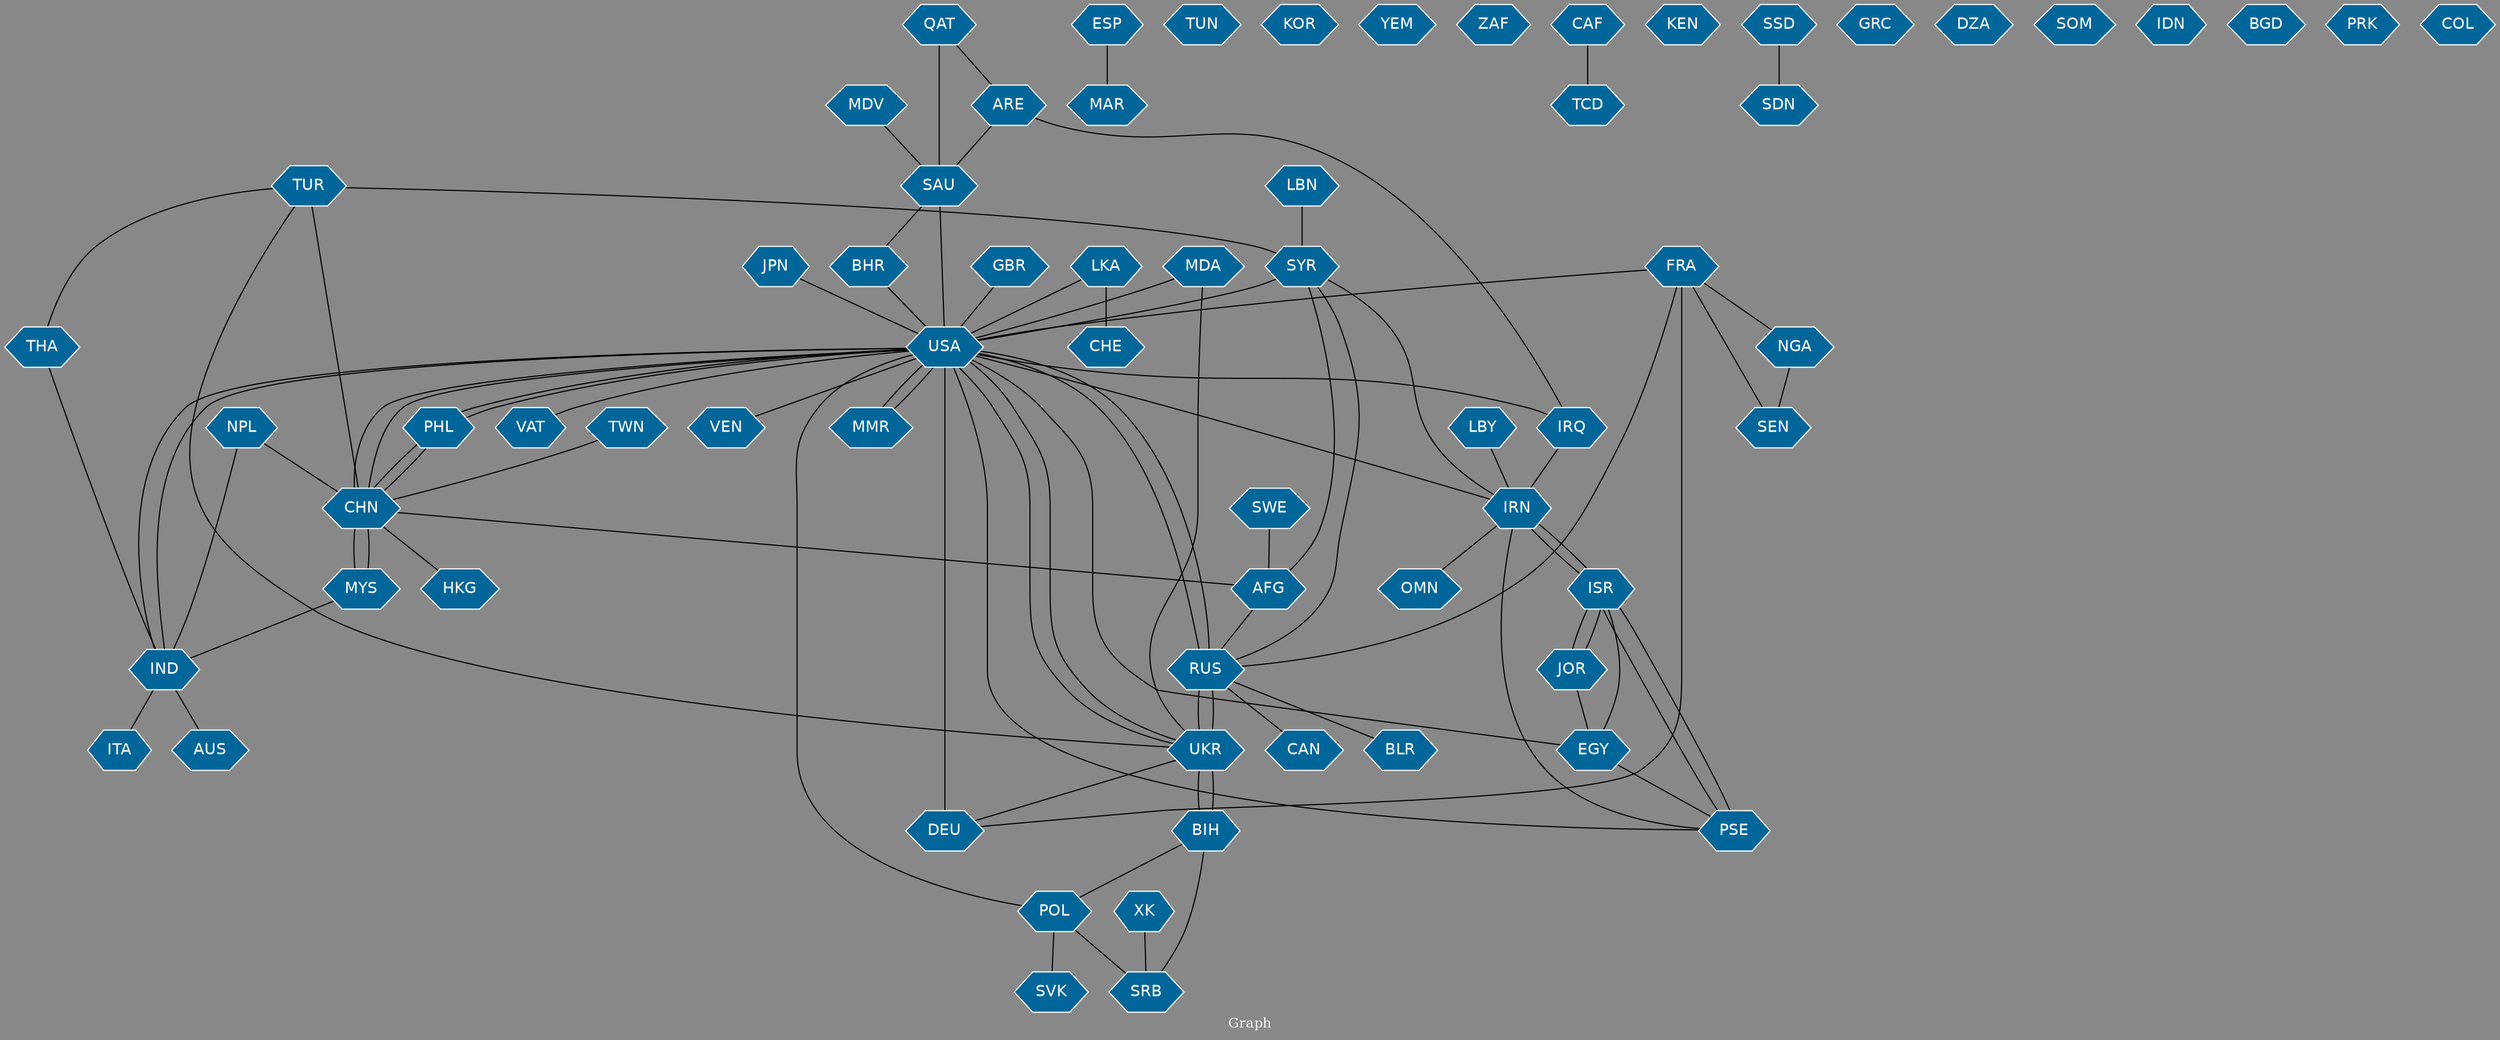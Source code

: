// Countries together in item graph
graph {
	graph [bgcolor="#888888" fontcolor=white fontsize=12 label="Graph" outputorder=edgesfirst overlap=prism]
	node [color=white fillcolor="#006699" fontcolor=white fontname=Helvetica shape=hexagon style=filled]
	edge [arrowhead=open color=black fontcolor=white fontname=Courier fontsize=12]
		SYR [label=SYR]
		PHL [label=PHL]
		LKA [label=LKA]
		USA [label=USA]
		ITA [label=ITA]
		IND [label=IND]
		TUR [label=TUR]
		AUS [label=AUS]
		RUS [label=RUS]
		UKR [label=UKR]
		THA [label=THA]
		JPN [label=JPN]
		IRQ [label=IRQ]
		ARE [label=ARE]
		SWE [label=SWE]
		AFG [label=AFG]
		LBY [label=LBY]
		IRN [label=IRN]
		ESP [label=ESP]
		ISR [label=ISR]
		SRB [label=SRB]
		JOR [label=JOR]
		EGY [label=EGY]
		DEU [label=DEU]
		CHN [label=CHN]
		NPL [label=NPL]
		FRA [label=FRA]
		PSE [label=PSE]
		TUN [label=TUN]
		KOR [label=KOR]
		YEM [label=YEM]
		ZAF [label=ZAF]
		SAU [label=SAU]
		BHR [label=BHR]
		CHE [label=CHE]
		MYS [label=MYS]
		VAT [label=VAT]
		GBR [label=GBR]
		VEN [label=VEN]
		MDA [label=MDA]
		CAF [label=CAF]
		TCD [label=TCD]
		OMN [label=OMN]
		NGA [label=NGA]
		KEN [label=KEN]
		LBN [label=LBN]
		SSD [label=SSD]
		SDN [label=SDN]
		MMR [label=MMR]
		POL [label=POL]
		SVK [label=SVK]
		GRC [label=GRC]
		QAT [label=QAT]
		DZA [label=DZA]
		BLR [label=BLR]
		XK [label=XK]
		CAN [label=CAN]
		HKG [label=HKG]
		SEN [label=SEN]
		BIH [label=BIH]
		SOM [label=SOM]
		IDN [label=IDN]
		BGD [label=BGD]
		MAR [label=MAR]
		TWN [label=TWN]
		PRK [label=PRK]
		COL [label=COL]
		MDV [label=MDV]
			BIH -- POL [weight=1]
			TUR -- SYR [weight=2]
			USA -- VAT [weight=1]
			TUR -- CHN [weight=1]
			FRA -- SEN [weight=1]
			AFG -- RUS [weight=1]
			THA -- IND [weight=1]
			BIH -- SRB [weight=1]
			RUS -- CAN [weight=1]
			POL -- SVK [weight=1]
			TUR -- THA [weight=1]
			ISR -- IRN [weight=1]
			IRN -- ISR [weight=3]
			MYS -- CHN [weight=2]
			LKA -- CHE [weight=1]
			UKR -- BIH [weight=1]
			USA -- UKR [weight=3]
			TWN -- CHN [weight=1]
			JPN -- USA [weight=1]
			IRQ -- IRN [weight=1]
			CHN -- USA [weight=2]
			NGA -- SEN [weight=1]
			EGY -- PSE [weight=1]
			MDA -- USA [weight=1]
			QAT -- ARE [weight=1]
			RUS -- SYR [weight=1]
			IND -- USA [weight=1]
			USA -- IRQ [weight=1]
			NPL -- CHN [weight=1]
			LBN -- SYR [weight=1]
			UKR -- USA [weight=2]
			PSE -- USA [weight=1]
			PSE -- ISR [weight=2]
			IRN -- SYR [weight=1]
			USA -- RUS [weight=2]
			FRA -- DEU [weight=1]
			POL -- USA [weight=1]
			FRA -- USA [weight=1]
			ISR -- PSE [weight=2]
			PHL -- USA [weight=1]
			JOR -- EGY [weight=1]
			ARE -- SAU [weight=1]
			MYS -- IND [weight=1]
			SWE -- AFG [weight=1]
			CAF -- TCD [weight=1]
			XK -- SRB [weight=1]
			TUR -- UKR [weight=1]
			ARE -- IRQ [weight=1]
			USA -- CHN [weight=3]
			POL -- SRB [weight=1]
			LBY -- IRN [weight=1]
			CHN -- PHL [weight=2]
			PHL -- CHN [weight=2]
			RUS -- UKR [weight=9]
			MMR -- USA [weight=1]
			FRA -- RUS [weight=1]
			IRN -- USA [weight=3]
			QAT -- SAU [weight=2]
			MDV -- SAU [weight=1]
			LKA -- USA [weight=1]
			GBR -- USA [weight=1]
			USA -- DEU [weight=4]
			AFG -- SYR [weight=1]
			NPL -- IND [weight=1]
			SYR -- USA [weight=1]
			UKR -- DEU [weight=1]
			ISR -- JOR [weight=1]
			UKR -- RUS [weight=9]
			IND -- ITA [weight=1]
			USA -- EGY [weight=1]
			BIH -- UKR [weight=1]
			SAU -- BHR [weight=1]
			IRN -- OMN [weight=1]
			USA -- IND [weight=2]
			USA -- PHL [weight=1]
			IND -- AUS [weight=1]
			JOR -- ISR [weight=2]
			RUS -- USA [weight=2]
			USA -- VEN [weight=1]
			RUS -- BLR [weight=1]
			FRA -- NGA [weight=1]
			USA -- MMR [weight=1]
			MDA -- UKR [weight=1]
			CHN -- AFG [weight=1]
			ESP -- MAR [weight=1]
			PSE -- IRN [weight=1]
			CHN -- MYS [weight=2]
			ISR -- EGY [weight=1]
			BHR -- USA [weight=1]
			SSD -- SDN [weight=1]
			CHN -- HKG [weight=1]
			SAU -- USA [weight=3]
}